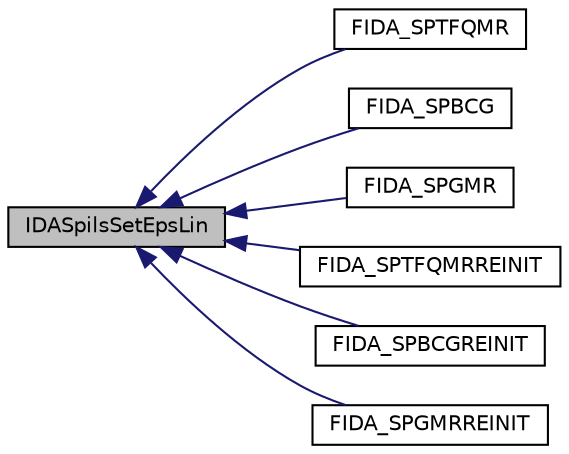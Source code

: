 digraph "IDASpilsSetEpsLin"
{
  edge [fontname="Helvetica",fontsize="10",labelfontname="Helvetica",labelfontsize="10"];
  node [fontname="Helvetica",fontsize="10",shape=record];
  rankdir="LR";
  Node27 [label="IDASpilsSetEpsLin",height=0.2,width=0.4,color="black", fillcolor="grey75", style="filled", fontcolor="black"];
  Node27 -> Node28 [dir="back",color="midnightblue",fontsize="10",style="solid",fontname="Helvetica"];
  Node28 [label="FIDA_SPTFQMR",height=0.2,width=0.4,color="black", fillcolor="white", style="filled",URL="$d9/dde/fida_8h.html#a9992ebf9a73e0966e75764e15d0823eb"];
  Node27 -> Node29 [dir="back",color="midnightblue",fontsize="10",style="solid",fontname="Helvetica"];
  Node29 [label="FIDA_SPBCG",height=0.2,width=0.4,color="black", fillcolor="white", style="filled",URL="$d9/dde/fida_8h.html#adc7daecadb3df070173ae7802e5de3fd"];
  Node27 -> Node30 [dir="back",color="midnightblue",fontsize="10",style="solid",fontname="Helvetica"];
  Node30 [label="FIDA_SPGMR",height=0.2,width=0.4,color="black", fillcolor="white", style="filled",URL="$d9/dde/fida_8h.html#a7efe37186f448511a1c2f29518feaac8"];
  Node27 -> Node31 [dir="back",color="midnightblue",fontsize="10",style="solid",fontname="Helvetica"];
  Node31 [label="FIDA_SPTFQMRREINIT",height=0.2,width=0.4,color="black", fillcolor="white", style="filled",URL="$d9/dde/fida_8h.html#aab162b512fd7d19f28dc803ceb762b43"];
  Node27 -> Node32 [dir="back",color="midnightblue",fontsize="10",style="solid",fontname="Helvetica"];
  Node32 [label="FIDA_SPBCGREINIT",height=0.2,width=0.4,color="black", fillcolor="white", style="filled",URL="$d9/dde/fida_8h.html#a232b27ac2b47b783f4252872b9e74261"];
  Node27 -> Node33 [dir="back",color="midnightblue",fontsize="10",style="solid",fontname="Helvetica"];
  Node33 [label="FIDA_SPGMRREINIT",height=0.2,width=0.4,color="black", fillcolor="white", style="filled",URL="$d9/dde/fida_8h.html#aff614d806c1ad575b1bafcd925dae1a6"];
}
